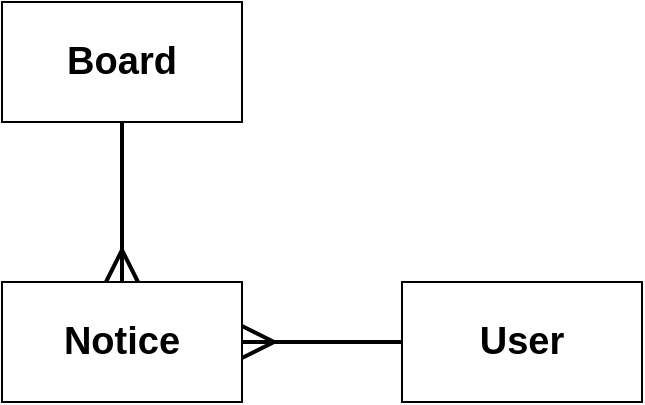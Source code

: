 <mxfile version="12.4.0" type="github" pages="1">
  <diagram id="aimoSfywsW9FoxRFVn_n" name="Overview">
    <mxGraphModel dx="807" dy="451" grid="1" gridSize="10" guides="1" tooltips="1" connect="1" arrows="1" fold="1" page="1" pageScale="1" pageWidth="850" pageHeight="1100" math="0" shadow="0">
      <root>
        <mxCell id="0"/>
        <mxCell id="1" parent="0"/>
        <mxCell id="UxOi4LWMgCQR2-e_IgbU-6" style="edgeStyle=orthogonalEdgeStyle;rounded=0;orthogonalLoop=1;jettySize=auto;html=1;entryX=0.5;entryY=0;entryDx=0;entryDy=0;fontSize=19;endArrow=ERmany;endFill=0;strokeWidth=2;endSize=13;" edge="1" parent="1" source="UxOi4LWMgCQR2-e_IgbU-2" target="UxOi4LWMgCQR2-e_IgbU-3">
          <mxGeometry relative="1" as="geometry"/>
        </mxCell>
        <mxCell id="UxOi4LWMgCQR2-e_IgbU-2" value="Board" style="rounded=0;whiteSpace=wrap;html=1;fontSize=19;fontStyle=1" vertex="1" parent="1">
          <mxGeometry x="250" y="50" width="120" height="60" as="geometry"/>
        </mxCell>
        <mxCell id="UxOi4LWMgCQR2-e_IgbU-3" value="Notice" style="rounded=0;whiteSpace=wrap;html=1;fontSize=19;fontStyle=1" vertex="1" parent="1">
          <mxGeometry x="250" y="190" width="120" height="60" as="geometry"/>
        </mxCell>
        <mxCell id="UxOi4LWMgCQR2-e_IgbU-7" style="edgeStyle=orthogonalEdgeStyle;rounded=0;orthogonalLoop=1;jettySize=auto;html=1;entryX=1;entryY=0.5;entryDx=0;entryDy=0;endArrow=ERmany;endFill=0;endSize=13;strokeWidth=2;fontSize=19;" edge="1" parent="1" source="UxOi4LWMgCQR2-e_IgbU-4" target="UxOi4LWMgCQR2-e_IgbU-3">
          <mxGeometry relative="1" as="geometry"/>
        </mxCell>
        <mxCell id="UxOi4LWMgCQR2-e_IgbU-4" value="User" style="rounded=0;whiteSpace=wrap;html=1;fontSize=19;fontStyle=1" vertex="1" parent="1">
          <mxGeometry x="450" y="190" width="120" height="60" as="geometry"/>
        </mxCell>
      </root>
    </mxGraphModel>
  </diagram>
</mxfile>
